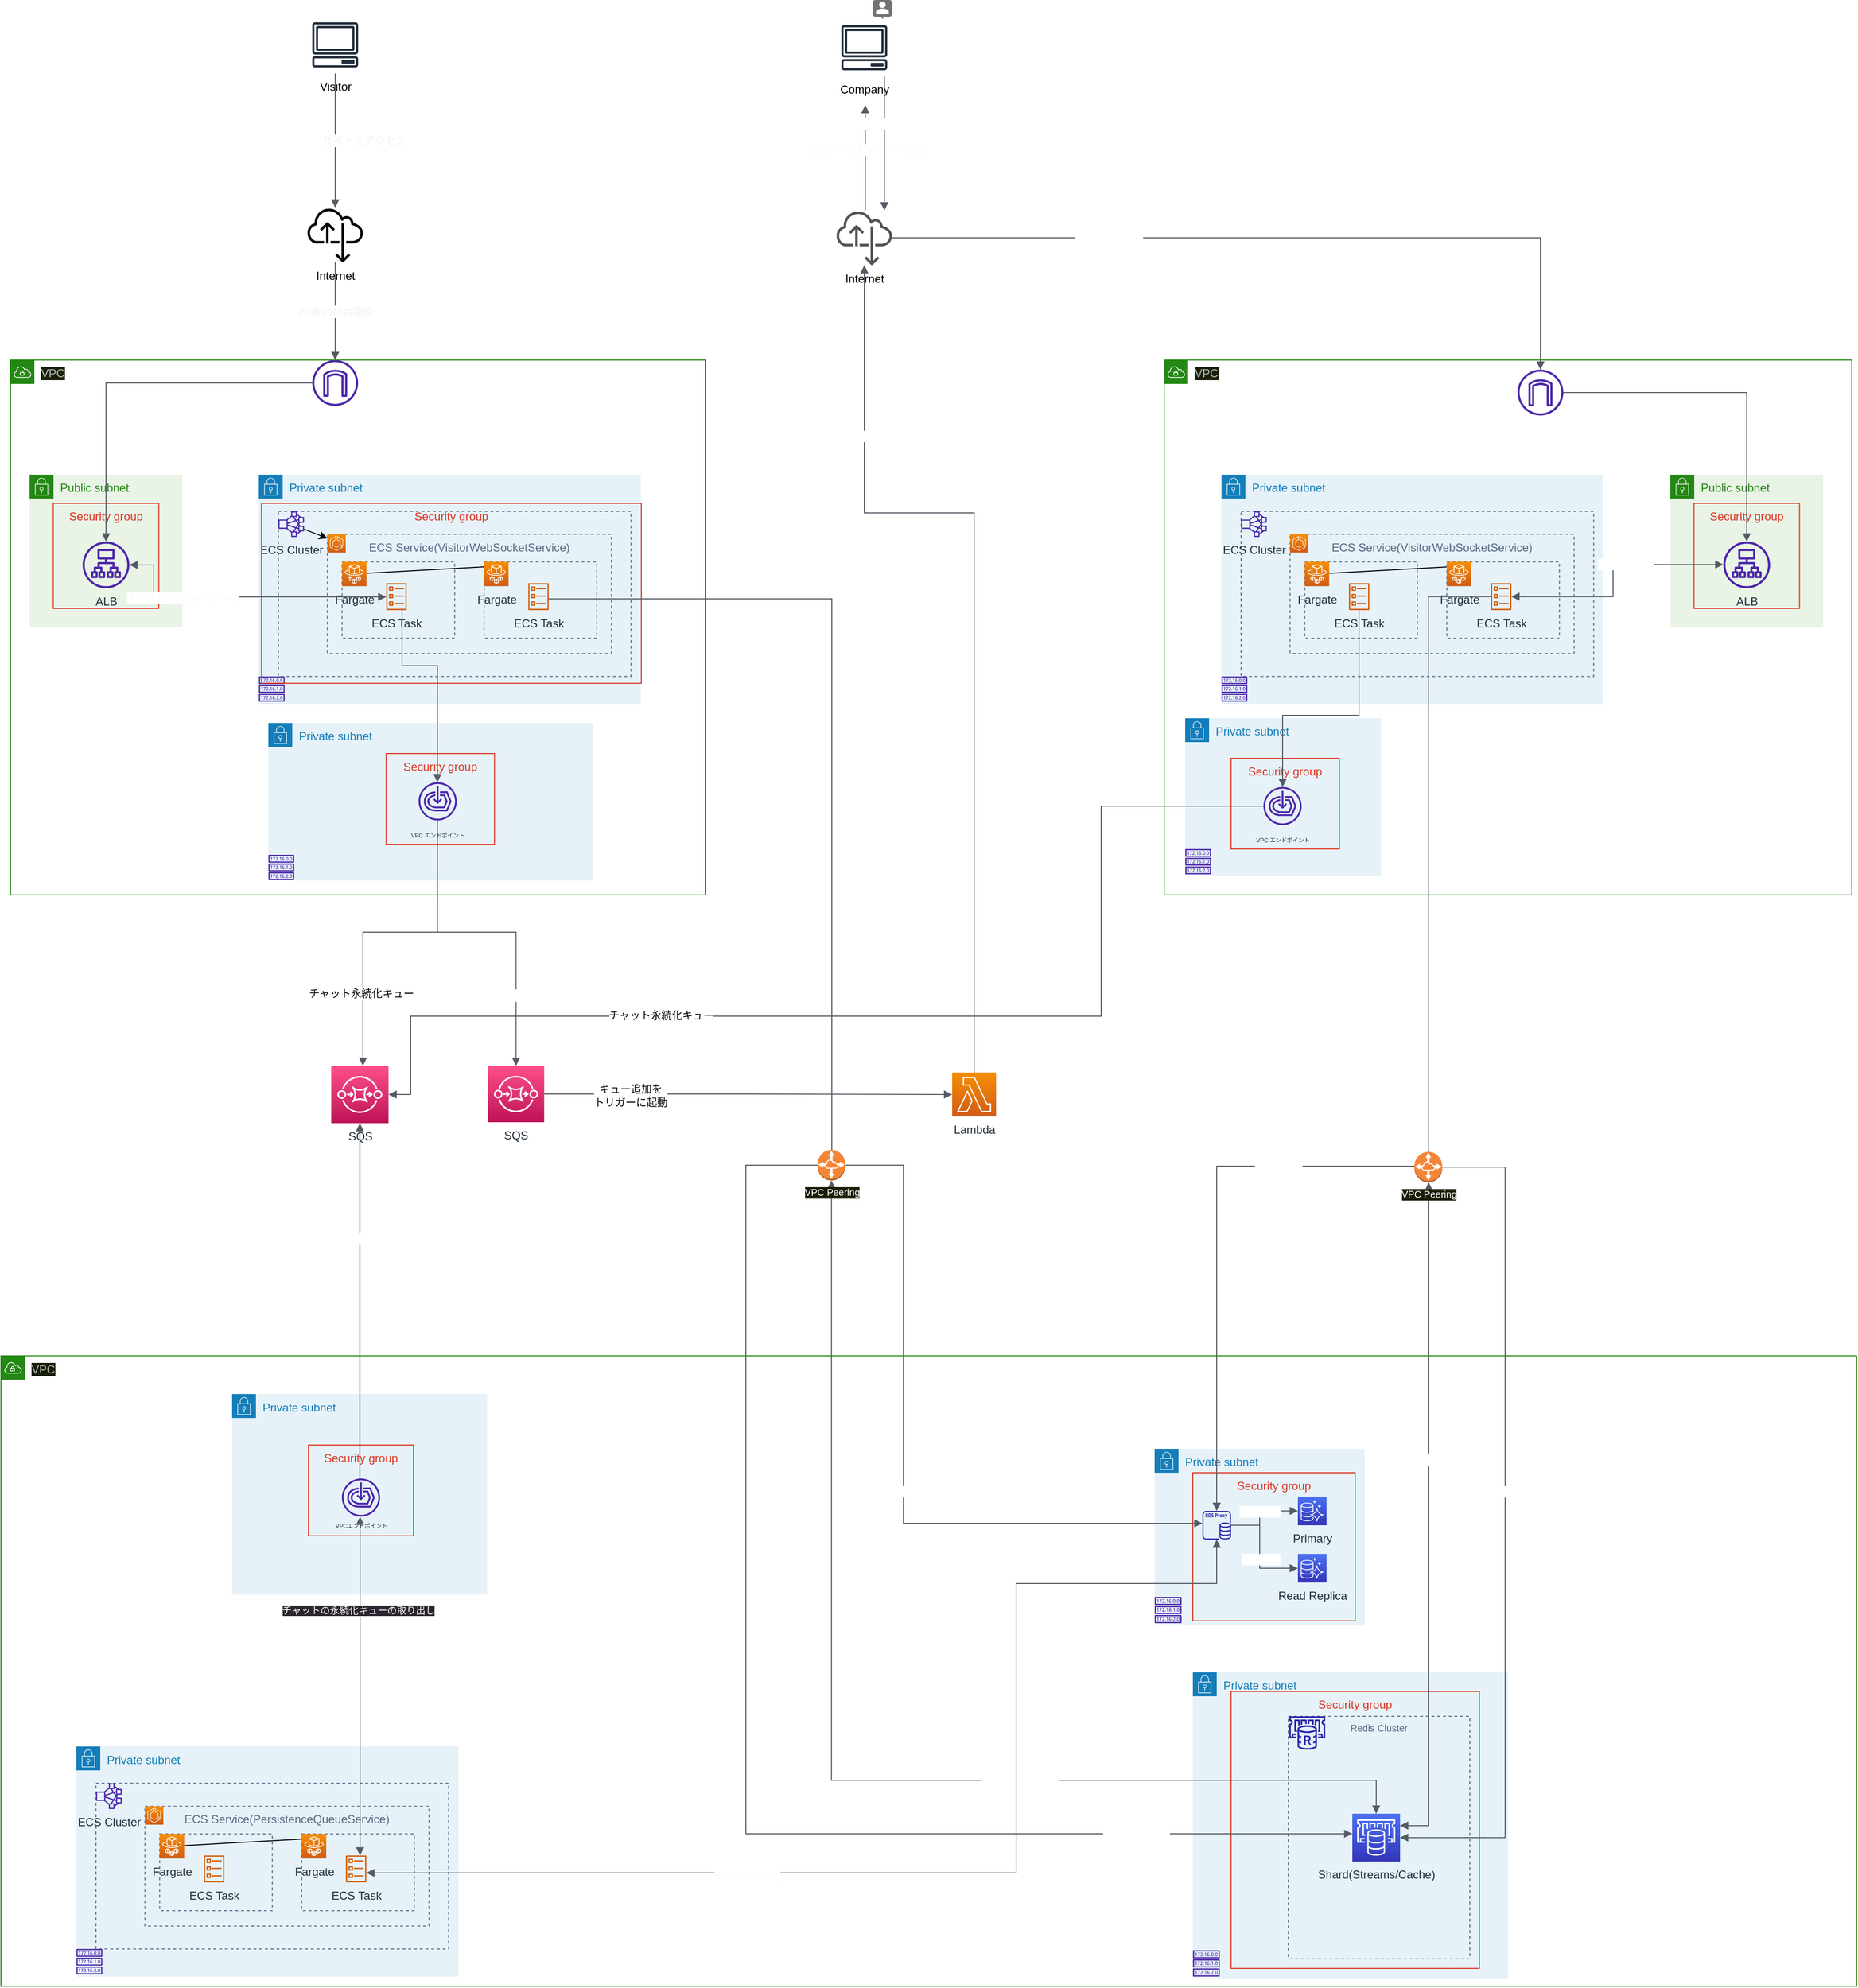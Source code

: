 <mxfile>
    <diagram id="N-6vM1TaZi9DFC5uVYc-" name="ページ1">
        <mxGraphModel dx="1086" dy="2513" grid="0" gridSize="10" guides="1" tooltips="1" connect="1" arrows="1" fold="1" page="1" pageScale="1" pageWidth="827" pageHeight="1169" background="#ffffff" math="0" shadow="0">
            <root>
                <mxCell id="0"/>
                <mxCell id="1" parent="0"/>
                <mxCell id="6" value="&lt;font color=&quot;#050505&quot;&gt;Visitor&lt;/font&gt;" style="sketch=0;outlineConnect=0;fontColor=#232F3E;gradientColor=none;strokeColor=#222d3a;fillColor=#ffffff;dashed=0;verticalLabelPosition=bottom;verticalAlign=top;align=center;html=1;fontSize=12;fontStyle=0;aspect=fixed;shape=mxgraph.aws4.resourceIcon;resIcon=mxgraph.aws4.client;" parent="1" vertex="1">
                    <mxGeometry x="330" y="-320" width="60" height="60" as="geometry"/>
                </mxCell>
                <mxCell id="10" value="Public subnet" style="points=[[0,0],[0.25,0],[0.5,0],[0.75,0],[1,0],[1,0.25],[1,0.5],[1,0.75],[1,1],[0.75,1],[0.5,1],[0.25,1],[0,1],[0,0.75],[0,0.5],[0,0.25]];outlineConnect=0;gradientColor=none;html=1;whiteSpace=wrap;fontSize=12;fontStyle=0;container=1;pointerEvents=0;collapsible=0;recursiveResize=0;shape=mxgraph.aws4.group;grIcon=mxgraph.aws4.group_security_group;grStroke=0;strokeColor=#248814;fillColor=#E9F3E6;verticalAlign=top;align=left;spacingLeft=30;fontColor=#248814;dashed=0;" parent="1" vertex="1">
                    <mxGeometry x="40" y="160" width="160" height="160" as="geometry"/>
                </mxCell>
                <mxCell id="19" value="Security group" style="fillColor=none;strokeColor=#DD3522;verticalAlign=top;fontStyle=0;fontColor=#DD3522;" parent="10" vertex="1">
                    <mxGeometry x="24.75" y="30" width="110.5" height="110" as="geometry"/>
                </mxCell>
                <mxCell id="18" value="ALB" style="sketch=0;outlineConnect=0;fontColor=#232F3E;gradientColor=none;fillColor=#4D27AA;strokeColor=none;dashed=0;verticalLabelPosition=bottom;verticalAlign=top;align=center;html=1;fontSize=12;fontStyle=0;aspect=fixed;pointerEvents=1;shape=mxgraph.aws4.application_load_balancer;" parent="10" vertex="1">
                    <mxGeometry x="55.5" y="70" width="49" height="49" as="geometry"/>
                </mxCell>
                <mxCell id="95" value="" style="group" parent="1" vertex="1" connectable="0">
                    <mxGeometry x="280" y="160" width="400.513" height="240" as="geometry"/>
                </mxCell>
                <mxCell id="11" value="Private subnet" style="points=[[0,0],[0.25,0],[0.5,0],[0.75,0],[1,0],[1,0.25],[1,0.5],[1,0.75],[1,1],[0.75,1],[0.5,1],[0.25,1],[0,1],[0,0.75],[0,0.5],[0,0.25]];outlineConnect=0;gradientColor=none;html=1;whiteSpace=wrap;fontSize=12;fontStyle=0;container=1;pointerEvents=0;collapsible=0;recursiveResize=0;shape=mxgraph.aws4.group;grIcon=mxgraph.aws4.group_security_group;grStroke=0;strokeColor=#147EBA;fillColor=#E6F2F8;verticalAlign=top;align=left;spacingLeft=30;fontColor=#147EBA;dashed=0;" parent="95" vertex="1">
                    <mxGeometry width="400.0" height="240" as="geometry"/>
                </mxCell>
                <mxCell id="42" value="" style="sketch=0;outlineConnect=0;fontColor=#232F3E;gradientColor=none;fillColor=#4D27AA;strokeColor=none;dashed=0;verticalLabelPosition=bottom;verticalAlign=top;align=center;html=1;fontSize=12;fontStyle=0;aspect=fixed;pointerEvents=1;shape=mxgraph.aws4.route_table;" parent="95" vertex="1">
                    <mxGeometry y="211.2" width="27.13" height="26.438" as="geometry"/>
                </mxCell>
                <mxCell id="25" value="" style="fillColor=none;strokeColor=#5A6C86;dashed=1;verticalAlign=top;fontStyle=0;fontColor=#5A6C86;" parent="95" vertex="1">
                    <mxGeometry x="20.513" y="38.4" width="369.231" height="172.8" as="geometry"/>
                </mxCell>
                <mxCell id="45" value="" style="edgeStyle=none;html=1;" parent="95" source="28" edge="1">
                    <mxGeometry relative="1" as="geometry">
                        <mxPoint x="246.154" y="95.987" as="targetPoint"/>
                    </mxGeometry>
                </mxCell>
                <mxCell id="125" value="" style="edgeStyle=none;html=1;fontColor=#f1f2f3;" parent="95" source="43" target="55" edge="1">
                    <mxGeometry relative="1" as="geometry"/>
                </mxCell>
                <mxCell id="43" value="ECS Cluster" style="sketch=0;outlineConnect=0;fontColor=#232F3E;gradientColor=none;fillColor=#4D27AA;strokeColor=none;dashed=0;verticalLabelPosition=bottom;verticalAlign=top;align=center;html=1;fontSize=12;fontStyle=0;aspect=fixed;pointerEvents=1;shape=mxgraph.aws4.cluster;" parent="95" vertex="1">
                    <mxGeometry x="20.513" y="38.4" width="26.88" height="26.88" as="geometry"/>
                </mxCell>
                <mxCell id="55" value="ECS Service(VisitorWebSocketService)" style="fillColor=none;strokeColor=#5A6C86;dashed=1;verticalAlign=top;fontStyle=0;fontColor=#5A6C86;" parent="95" vertex="1">
                    <mxGeometry x="71.795" y="62.397" width="297.436" height="124.8" as="geometry"/>
                </mxCell>
                <mxCell id="275" value="Security group" style="fillColor=none;strokeColor=#DD3522;verticalAlign=top;fontStyle=0;fontColor=#DD3522;" parent="95" vertex="1">
                    <mxGeometry x="2.783" y="30.0" width="397.73" height="188.4" as="geometry"/>
                </mxCell>
                <mxCell id="50" value="" style="group" parent="95" vertex="1" connectable="0">
                    <mxGeometry x="235.897" y="91.197" width="117.949" height="96.003" as="geometry"/>
                </mxCell>
                <mxCell id="46" value="" style="fillColor=none;strokeColor=#5A6C86;dashed=1;verticalAlign=top;fontStyle=0;fontColor=#5A6C86;" parent="50" vertex="1">
                    <mxGeometry y="0.003" width="117.949" height="79.997" as="geometry"/>
                </mxCell>
                <mxCell id="47" value="Fargate" style="sketch=0;points=[[0,0,0],[0.25,0,0],[0.5,0,0],[0.75,0,0],[1,0,0],[0,1,0],[0.25,1,0],[0.5,1,0],[0.75,1,0],[1,1,0],[0,0.25,0],[0,0.5,0],[0,0.75,0],[1,0.25,0],[1,0.5,0],[1,0.75,0]];outlineConnect=0;fontColor=#232F3E;gradientColor=#F78E04;gradientDirection=north;fillColor=#D05C17;strokeColor=#ffffff;dashed=0;verticalLabelPosition=bottom;verticalAlign=top;align=center;html=1;fontSize=12;fontStyle=0;aspect=fixed;shape=mxgraph.aws4.resourceIcon;resIcon=mxgraph.aws4.fargate;" parent="50" vertex="1">
                    <mxGeometry width="25.6" height="25.6" as="geometry"/>
                </mxCell>
                <mxCell id="48" value="ECS Task" style="sketch=0;outlineConnect=0;fontColor=#232F3E;gradientColor=none;fillColor=#D45B07;strokeColor=none;dashed=0;verticalLabelPosition=bottom;verticalAlign=top;align=center;html=1;fontSize=12;fontStyle=0;aspect=fixed;pointerEvents=1;shape=mxgraph.aws4.ecs_task;" parent="50" vertex="1">
                    <mxGeometry x="46.154" y="22.486" width="21.6" height="28.022" as="geometry"/>
                </mxCell>
                <mxCell id="58" value="" style="group" parent="95" vertex="1" connectable="0">
                    <mxGeometry x="71.795" y="62.397" width="297.436" height="124.803" as="geometry"/>
                </mxCell>
                <mxCell id="24" value="" style="sketch=0;points=[[0,0,0],[0.25,0,0],[0.5,0,0],[0.75,0,0],[1,0,0],[0,1,0],[0.25,1,0],[0.5,1,0],[0.75,1,0],[1,1,0],[0,0.25,0],[0,0.5,0],[0,0.75,0],[1,0.25,0],[1,0.5,0],[1,0.75,0]];outlineConnect=0;fontColor=#232F3E;gradientColor=#F78E04;gradientDirection=north;fillColor=#D05C17;strokeColor=#ffffff;dashed=0;verticalLabelPosition=bottom;verticalAlign=top;align=center;html=1;fontSize=12;fontStyle=0;aspect=fixed;shape=mxgraph.aws4.resourceIcon;resIcon=mxgraph.aws4.ecs;" parent="58" vertex="1">
                    <mxGeometry y="0.003" width="19.2" height="19.2" as="geometry"/>
                </mxCell>
                <mxCell id="32" value="" style="fillColor=none;strokeColor=#5A6C86;dashed=1;verticalAlign=top;fontStyle=0;fontColor=#5A6C86;" parent="95" vertex="1">
                    <mxGeometry x="87.179" y="91.2" width="117.949" height="79.997" as="geometry"/>
                </mxCell>
                <mxCell id="28" value="Fargate" style="sketch=0;points=[[0,0,0],[0.25,0,0],[0.5,0,0],[0.75,0,0],[1,0,0],[0,1,0],[0.25,1,0],[0.5,1,0],[0.75,1,0],[1,1,0],[0,0.25,0],[0,0.5,0],[0,0.75,0],[1,0.25,0],[1,0.5,0],[1,0.75,0]];outlineConnect=0;fontColor=#232F3E;gradientColor=#F78E04;gradientDirection=north;fillColor=#D05C17;strokeColor=#ffffff;dashed=0;verticalLabelPosition=bottom;verticalAlign=top;align=center;html=1;fontSize=12;fontStyle=0;aspect=fixed;shape=mxgraph.aws4.resourceIcon;resIcon=mxgraph.aws4.fargate;" parent="95" vertex="1">
                    <mxGeometry x="87.179" y="91.197" width="25.6" height="25.6" as="geometry"/>
                </mxCell>
                <mxCell id="30" value="ECS Task" style="sketch=0;outlineConnect=0;fontColor=#232F3E;gradientColor=none;fillColor=#D45B07;strokeColor=none;dashed=0;verticalLabelPosition=bottom;verticalAlign=top;align=center;html=1;fontSize=12;fontStyle=0;aspect=fixed;pointerEvents=1;shape=mxgraph.aws4.ecs_task;" parent="95" vertex="1">
                    <mxGeometry x="133.333" y="113.683" width="21.6" height="28.022" as="geometry"/>
                </mxCell>
                <mxCell id="36" value="Private subnet" style="points=[[0,0],[0.25,0],[0.5,0],[0.75,0],[1,0],[1,0.25],[1,0.5],[1,0.75],[1,1],[0.75,1],[0.5,1],[0.25,1],[0,1],[0,0.75],[0,0.5],[0,0.25]];outlineConnect=0;gradientColor=none;html=1;whiteSpace=wrap;fontSize=12;fontStyle=0;container=1;pointerEvents=0;collapsible=0;recursiveResize=0;shape=mxgraph.aws4.group;grIcon=mxgraph.aws4.group_security_group;grStroke=0;strokeColor=#147EBA;fillColor=#E6F2F8;verticalAlign=top;align=left;spacingLeft=30;fontColor=#147EBA;dashed=0;" parent="1" vertex="1">
                    <mxGeometry x="1258" y="1413.95" width="330" height="321" as="geometry"/>
                </mxCell>
                <mxCell id="38" value="Security group" style="fillColor=none;strokeColor=#DD3522;verticalAlign=top;fontStyle=0;fontColor=#DD3522;" parent="36" vertex="1">
                    <mxGeometry x="40" y="20" width="260" height="290" as="geometry"/>
                </mxCell>
                <mxCell id="60" value="" style="sketch=0;outlineConnect=0;fontColor=#232F3E;gradientColor=none;fillColor=#4D27AA;strokeColor=none;dashed=0;verticalLabelPosition=bottom;verticalAlign=top;align=center;html=1;fontSize=12;fontStyle=0;aspect=fixed;pointerEvents=1;shape=mxgraph.aws4.route_table;" parent="36" vertex="1">
                    <mxGeometry y="291" width="28.26" height="27.54" as="geometry"/>
                </mxCell>
                <mxCell id="262" value="" style="group" parent="36" vertex="1" connectable="0">
                    <mxGeometry x="100" y="46.05" width="190" height="253.95" as="geometry"/>
                </mxCell>
                <mxCell id="260" value="Redis Cluster" style="fillColor=none;strokeColor=#5A6C86;dashed=1;verticalAlign=top;fontStyle=0;fontColor=#5A6C86;labelBackgroundColor=none;fontSize=10;" parent="262" vertex="1">
                    <mxGeometry width="190" height="253.95" as="geometry"/>
                </mxCell>
                <mxCell id="259" value="" style="sketch=0;outlineConnect=0;fontColor=#232F3E;gradientColor=none;fillColor=#2E27AD;strokeColor=none;dashed=0;verticalLabelPosition=bottom;verticalAlign=top;align=center;html=1;fontSize=12;fontStyle=0;aspect=fixed;pointerEvents=1;shape=mxgraph.aws4.elasticache_for_redis;labelBackgroundColor=none;" parent="262" vertex="1">
                    <mxGeometry y="8.328e-14" width="39.564" height="35.004" as="geometry"/>
                </mxCell>
                <mxCell id="13" value="Shard(Streams/Cache)&lt;span style=&quot;color: rgb(5, 5, 5); font-size: 10px;&quot;&gt;&lt;br&gt;&lt;/span&gt;" style="sketch=0;points=[[0,0,0],[0.25,0,0],[0.5,0,0],[0.75,0,0],[1,0,0],[0,1,0],[0.25,1,0],[0.5,1,0],[0.75,1,0],[1,1,0],[0,0.25,0],[0,0.5,0],[0,0.75,0],[1,0.25,0],[1,0.5,0],[1,0.75,0]];outlineConnect=0;fontColor=#232F3E;gradientColor=#4D72F3;gradientDirection=north;fillColor=#3334B9;strokeColor=#ffffff;dashed=0;verticalLabelPosition=bottom;verticalAlign=top;align=center;html=1;fontSize=12;fontStyle=0;aspect=fixed;shape=mxgraph.aws4.resourceIcon;resIcon=mxgraph.aws4.elasticache;" parent="262" vertex="1">
                    <mxGeometry x="67" y="101.97" width="50" height="50" as="geometry"/>
                </mxCell>
                <mxCell id="34" value="Private subnet" style="points=[[0,0],[0.25,0],[0.5,0],[0.75,0],[1,0],[1,0.25],[1,0.5],[1,0.75],[1,1],[0.75,1],[0.5,1],[0.25,1],[0,1],[0,0.75],[0,0.5],[0,0.25]];outlineConnect=0;gradientColor=none;html=1;whiteSpace=wrap;fontSize=12;fontStyle=0;container=1;pointerEvents=0;collapsible=0;recursiveResize=0;shape=mxgraph.aws4.group;grIcon=mxgraph.aws4.group_security_group;grStroke=0;strokeColor=#147EBA;fillColor=#E6F2F8;verticalAlign=top;align=left;spacingLeft=30;fontColor=#147EBA;dashed=0;" parent="1" vertex="1">
                    <mxGeometry x="1218" y="1180.0" width="220" height="184.95" as="geometry"/>
                </mxCell>
                <mxCell id="35" value="Security group" style="fillColor=none;strokeColor=#DD3522;verticalAlign=top;fontStyle=0;fontColor=#DD3522;" parent="34" vertex="1">
                    <mxGeometry x="40" y="25" width="170" height="155" as="geometry"/>
                </mxCell>
                <mxCell id="237" value="" style="sketch=0;outlineConnect=0;fontColor=#232F3E;gradientColor=none;fillColor=#2E27AD;strokeColor=none;dashed=0;verticalLabelPosition=bottom;verticalAlign=top;align=center;html=1;fontSize=12;fontStyle=0;aspect=fixed;pointerEvents=1;shape=mxgraph.aws4.rds_proxy;labelBackgroundColor=none;" parent="34" vertex="1">
                    <mxGeometry x="50" y="65" width="30" height="30" as="geometry"/>
                </mxCell>
                <mxCell id="12" value="Primary" style="sketch=0;points=[[0,0,0],[0.25,0,0],[0.5,0,0],[0.75,0,0],[1,0,0],[0,1,0],[0.25,1,0],[0.5,1,0],[0.75,1,0],[1,1,0],[0,0.25,0],[0,0.5,0],[0,0.75,0],[1,0.25,0],[1,0.5,0],[1,0.75,0]];outlineConnect=0;fontColor=#232F3E;gradientColor=#4D72F3;gradientDirection=north;fillColor=#3334B9;strokeColor=#ffffff;dashed=0;verticalLabelPosition=bottom;verticalAlign=top;align=center;html=1;fontSize=12;fontStyle=0;aspect=fixed;shape=mxgraph.aws4.resourceIcon;resIcon=mxgraph.aws4.aurora;" parent="34" vertex="1">
                    <mxGeometry x="150" y="50" width="30" height="30" as="geometry"/>
                </mxCell>
                <mxCell id="240" value="" style="edgeStyle=orthogonalEdgeStyle;html=1;endArrow=block;elbow=vertical;startArrow=none;endFill=1;strokeColor=#545B64;rounded=0;fontSize=10;fontColor=#FFFFFF;" parent="34" source="237" target="12" edge="1">
                    <mxGeometry width="100" relative="1" as="geometry">
                        <mxPoint x="80" y="80" as="sourcePoint"/>
                        <mxPoint x="113" y="80" as="targetPoint"/>
                        <Array as="points">
                            <mxPoint x="110" y="80"/>
                            <mxPoint x="110" y="65"/>
                        </Array>
                    </mxGeometry>
                </mxCell>
                <mxCell id="268" value="write only" style="edgeLabel;html=1;align=center;verticalAlign=middle;resizable=0;points=[];fontSize=10;fontColor=#FFFFFF;" parent="240" vertex="1" connectable="0">
                    <mxGeometry x="0.305" relative="1" as="geometry">
                        <mxPoint x="-11" as="offset"/>
                    </mxGeometry>
                </mxCell>
                <mxCell id="267" value="Read Replica" style="sketch=0;points=[[0,0,0],[0.25,0,0],[0.5,0,0],[0.75,0,0],[1,0,0],[0,1,0],[0.25,1,0],[0.5,1,0],[0.75,1,0],[1,1,0],[0,0.25,0],[0,0.5,0],[0,0.75,0],[1,0.25,0],[1,0.5,0],[1,0.75,0]];outlineConnect=0;fontColor=#232F3E;gradientColor=#4D72F3;gradientDirection=north;fillColor=#3334B9;strokeColor=#ffffff;dashed=0;verticalLabelPosition=bottom;verticalAlign=top;align=center;html=1;fontSize=12;fontStyle=0;aspect=fixed;shape=mxgraph.aws4.resourceIcon;resIcon=mxgraph.aws4.aurora;" parent="34" vertex="1">
                    <mxGeometry x="150" y="110" width="30" height="30" as="geometry"/>
                </mxCell>
                <mxCell id="96" value="" style="group;labelBackgroundColor=#1A1E05;" parent="1" vertex="1" connectable="0">
                    <mxGeometry x="1288" y="160" width="400" height="240" as="geometry"/>
                </mxCell>
                <mxCell id="97" value="Private subnet" style="points=[[0,0],[0.25,0],[0.5,0],[0.75,0],[1,0],[1,0.25],[1,0.5],[1,0.75],[1,1],[0.75,1],[0.5,1],[0.25,1],[0,1],[0,0.75],[0,0.5],[0,0.25]];outlineConnect=0;gradientColor=none;html=1;whiteSpace=wrap;fontSize=12;fontStyle=0;container=1;pointerEvents=0;collapsible=0;recursiveResize=0;shape=mxgraph.aws4.group;grIcon=mxgraph.aws4.group_security_group;grStroke=0;strokeColor=#147EBA;fillColor=#E6F2F8;verticalAlign=top;align=left;spacingLeft=30;fontColor=#147EBA;dashed=0;" parent="96" vertex="1">
                    <mxGeometry width="400.0" height="240" as="geometry"/>
                </mxCell>
                <mxCell id="98" value="" style="group" parent="96" vertex="1" connectable="0">
                    <mxGeometry x="20.513" y="38.4" width="369.231" height="172.8" as="geometry"/>
                </mxCell>
                <mxCell id="99" value="" style="fillColor=none;strokeColor=#5A6C86;dashed=1;verticalAlign=top;fontStyle=0;fontColor=#5A6C86;" parent="98" vertex="1">
                    <mxGeometry width="369.231" height="172.8" as="geometry"/>
                </mxCell>
                <mxCell id="100" value="" style="edgeStyle=none;html=1;" parent="98" source="109" edge="1">
                    <mxGeometry relative="1" as="geometry">
                        <mxPoint x="225.641" y="57.587" as="targetPoint"/>
                    </mxGeometry>
                </mxCell>
                <mxCell id="101" value="ECS Cluster" style="sketch=0;outlineConnect=0;fontColor=#232F3E;gradientColor=none;fillColor=#4D27AA;strokeColor=none;dashed=0;verticalLabelPosition=bottom;verticalAlign=top;align=center;html=1;fontSize=12;fontStyle=0;aspect=fixed;pointerEvents=1;shape=mxgraph.aws4.cluster;" parent="98" vertex="1">
                    <mxGeometry width="26.88" height="26.88" as="geometry"/>
                </mxCell>
                <mxCell id="111" value="ECS Service(VisitorWebSocketService)" style="fillColor=none;strokeColor=#5A6C86;dashed=1;verticalAlign=top;fontStyle=0;fontColor=#5A6C86;" parent="98" vertex="1">
                    <mxGeometry x="51.282" y="23.997" width="297.436" height="124.8" as="geometry"/>
                </mxCell>
                <mxCell id="102" value="" style="group" parent="98" vertex="1" connectable="0">
                    <mxGeometry x="215.385" y="52.797" width="117.949" height="96.003" as="geometry"/>
                </mxCell>
                <mxCell id="103" value="" style="fillColor=none;strokeColor=#5A6C86;dashed=1;verticalAlign=top;fontStyle=0;fontColor=#5A6C86;" parent="102" vertex="1">
                    <mxGeometry y="0.003" width="117.949" height="79.997" as="geometry"/>
                </mxCell>
                <mxCell id="104" value="Fargate" style="sketch=0;points=[[0,0,0],[0.25,0,0],[0.5,0,0],[0.75,0,0],[1,0,0],[0,1,0],[0.25,1,0],[0.5,1,0],[0.75,1,0],[1,1,0],[0,0.25,0],[0,0.5,0],[0,0.75,0],[1,0.25,0],[1,0.5,0],[1,0.75,0]];outlineConnect=0;fontColor=#232F3E;gradientColor=#F78E04;gradientDirection=north;fillColor=#D05C17;strokeColor=#ffffff;dashed=0;verticalLabelPosition=bottom;verticalAlign=top;align=center;html=1;fontSize=12;fontStyle=0;aspect=fixed;shape=mxgraph.aws4.resourceIcon;resIcon=mxgraph.aws4.fargate;" parent="102" vertex="1">
                    <mxGeometry width="25.6" height="25.6" as="geometry"/>
                </mxCell>
                <mxCell id="105" value="ECS Task" style="sketch=0;outlineConnect=0;fontColor=#232F3E;gradientColor=none;fillColor=#D45B07;strokeColor=none;dashed=0;verticalLabelPosition=bottom;verticalAlign=top;align=center;html=1;fontSize=12;fontStyle=0;aspect=fixed;pointerEvents=1;shape=mxgraph.aws4.ecs_task;" parent="102" vertex="1">
                    <mxGeometry x="46.154" y="22.486" width="21.6" height="28.022" as="geometry"/>
                </mxCell>
                <mxCell id="106" value="" style="group" parent="98" vertex="1" connectable="0">
                    <mxGeometry x="51.282" y="23.997" width="297.436" height="124.803" as="geometry"/>
                </mxCell>
                <mxCell id="107" value="" style="sketch=0;points=[[0,0,0],[0.25,0,0],[0.5,0,0],[0.75,0,0],[1,0,0],[0,1,0],[0.25,1,0],[0.5,1,0],[0.75,1,0],[1,1,0],[0,0.25,0],[0,0.5,0],[0,0.75,0],[1,0.25,0],[1,0.5,0],[1,0.75,0]];outlineConnect=0;fontColor=#232F3E;gradientColor=#F78E04;gradientDirection=north;fillColor=#D05C17;strokeColor=#ffffff;dashed=0;verticalLabelPosition=bottom;verticalAlign=top;align=center;html=1;fontSize=12;fontStyle=0;aspect=fixed;shape=mxgraph.aws4.resourceIcon;resIcon=mxgraph.aws4.ecs;" parent="106" vertex="1">
                    <mxGeometry y="0.003" width="19.2" height="19.2" as="geometry"/>
                </mxCell>
                <mxCell id="108" value="" style="fillColor=none;strokeColor=#5A6C86;dashed=1;verticalAlign=top;fontStyle=0;fontColor=#5A6C86;" parent="98" vertex="1">
                    <mxGeometry x="66.667" y="52.8" width="117.949" height="79.997" as="geometry"/>
                </mxCell>
                <mxCell id="109" value="Fargate" style="sketch=0;points=[[0,0,0],[0.25,0,0],[0.5,0,0],[0.75,0,0],[1,0,0],[0,1,0],[0.25,1,0],[0.5,1,0],[0.75,1,0],[1,1,0],[0,0.25,0],[0,0.5,0],[0,0.75,0],[1,0.25,0],[1,0.5,0],[1,0.75,0]];outlineConnect=0;fontColor=#232F3E;gradientColor=#F78E04;gradientDirection=north;fillColor=#D05C17;strokeColor=#ffffff;dashed=0;verticalLabelPosition=bottom;verticalAlign=top;align=center;html=1;fontSize=12;fontStyle=0;aspect=fixed;shape=mxgraph.aws4.resourceIcon;resIcon=mxgraph.aws4.fargate;" parent="98" vertex="1">
                    <mxGeometry x="66.667" y="52.797" width="25.6" height="25.6" as="geometry"/>
                </mxCell>
                <mxCell id="110" value="ECS Task" style="sketch=0;outlineConnect=0;fontColor=#232F3E;gradientColor=none;fillColor=#D45B07;strokeColor=none;dashed=0;verticalLabelPosition=bottom;verticalAlign=top;align=center;html=1;fontSize=12;fontStyle=0;aspect=fixed;pointerEvents=1;shape=mxgraph.aws4.ecs_task;" parent="98" vertex="1">
                    <mxGeometry x="112.821" y="75.283" width="21.6" height="28.022" as="geometry"/>
                </mxCell>
                <mxCell id="112" value="" style="sketch=0;outlineConnect=0;fontColor=#232F3E;gradientColor=none;fillColor=#4D27AA;strokeColor=none;dashed=0;verticalLabelPosition=bottom;verticalAlign=top;align=center;html=1;fontSize=12;fontStyle=0;aspect=fixed;pointerEvents=1;shape=mxgraph.aws4.route_table;" parent="96" vertex="1">
                    <mxGeometry y="211.2" width="27.13" height="26.438" as="geometry"/>
                </mxCell>
                <mxCell id="113" value="&lt;font color=&quot;#050505&quot;&gt;Internet&lt;/font&gt;" style="sketch=0;outlineConnect=0;fillColor=#050505;strokeColor=#56517e;dashed=0;verticalLabelPosition=bottom;verticalAlign=top;align=center;html=1;fontSize=12;fontStyle=0;aspect=fixed;pointerEvents=1;shape=mxgraph.aws4.internet_alt22;" parent="1" vertex="1">
                    <mxGeometry x="331" y="-120" width="58" height="58" as="geometry"/>
                </mxCell>
                <mxCell id="114" value="&lt;font color=&quot;#ffffff&quot;&gt;Internet Gateway&lt;/font&gt;" style="sketch=0;outlineConnect=0;fontColor=#232F3E;gradientColor=none;fillColor=#4D27AA;strokeColor=none;dashed=0;verticalLabelPosition=bottom;verticalAlign=top;align=center;html=1;fontSize=12;fontStyle=0;aspect=fixed;pointerEvents=1;shape=mxgraph.aws4.internet_gateway;" parent="1" vertex="1">
                    <mxGeometry x="336" y="40" width="48" height="48" as="geometry"/>
                </mxCell>
                <mxCell id="116" value="" style="edgeStyle=orthogonalEdgeStyle;html=1;endArrow=block;elbow=vertical;startArrow=block;startFill=1;endFill=1;strokeColor=#545B64;rounded=0;fontColor=#f1f2f3;" parent="1" source="18" target="30" edge="1">
                    <mxGeometry width="100" relative="1" as="geometry">
                        <mxPoint x="340" y="680" as="sourcePoint"/>
                        <mxPoint x="360" y="461" as="targetPoint"/>
                        <Array as="points">
                            <mxPoint x="170" y="255"/>
                            <mxPoint x="170" y="288"/>
                        </Array>
                    </mxGeometry>
                </mxCell>
                <mxCell id="162" value="チャット処理(WebSocket)" style="edgeLabel;html=1;align=center;verticalAlign=middle;resizable=0;points=[];fontSize=10;fontColor=#fafafa;" parent="116" vertex="1" connectable="0">
                    <mxGeometry x="-0.414" relative="1" as="geometry">
                        <mxPoint as="offset"/>
                    </mxGeometry>
                </mxCell>
                <mxCell id="120" value="&lt;font color=&quot;#0a0000&quot;&gt;Internet&lt;/font&gt;" style="sketch=0;outlineConnect=0;fillColor=#535256;strokeColor=#050505;dashed=0;verticalLabelPosition=bottom;verticalAlign=top;align=center;html=1;fontSize=12;fontStyle=0;aspect=fixed;pointerEvents=1;shape=mxgraph.aws4.internet_alt22;" parent="1" vertex="1">
                    <mxGeometry x="885" y="-117" width="58" height="58" as="geometry"/>
                </mxCell>
                <mxCell id="121" value="&lt;font color=&quot;#000000&quot;&gt;Company&lt;/font&gt;" style="sketch=0;outlineConnect=0;fontColor=#232F3E;gradientColor=none;strokeColor=#222d3a;fillColor=#ffffff;dashed=0;verticalLabelPosition=bottom;verticalAlign=top;align=center;html=1;fontSize=12;fontStyle=0;aspect=fixed;shape=mxgraph.aws4.resourceIcon;resIcon=mxgraph.aws4.client;" parent="1" vertex="1">
                    <mxGeometry x="884" y="-317" width="60" height="60" as="geometry"/>
                </mxCell>
                <mxCell id="130" value="" style="edgeStyle=orthogonalEdgeStyle;html=1;endArrow=block;elbow=vertical;startArrow=none;endFill=1;strokeColor=#545B64;rounded=0;fontColor=#f1f2f3;" parent="1" source="120" edge="1">
                    <mxGeometry width="100" relative="1" as="geometry">
                        <mxPoint x="855" y="-87" as="sourcePoint"/>
                        <mxPoint x="915" y="-227" as="targetPoint"/>
                        <Array as="points">
                            <mxPoint x="915" y="-147"/>
                            <mxPoint x="915" y="-147"/>
                        </Array>
                    </mxGeometry>
                </mxCell>
                <mxCell id="165" value="外部チャットツールへ通知" style="edgeLabel;html=1;align=center;verticalAlign=middle;resizable=0;points=[];fontSize=10;fontColor=#fafafa;" parent="130" vertex="1" connectable="0">
                    <mxGeometry x="0.172" relative="1" as="geometry">
                        <mxPoint as="offset"/>
                    </mxGeometry>
                </mxCell>
                <mxCell id="131" value="サイトにアクセス" style="edgeStyle=orthogonalEdgeStyle;html=1;endArrow=block;elbow=vertical;startArrow=none;endFill=1;strokeColor=#545B64;rounded=0;fontColor=#f1f2f3;" parent="1" source="6" target="113" edge="1">
                    <mxGeometry x="-0.002" y="30" width="100" relative="1" as="geometry">
                        <mxPoint x="570" y="420" as="sourcePoint"/>
                        <mxPoint x="670" y="420" as="targetPoint"/>
                        <mxPoint as="offset"/>
                    </mxGeometry>
                </mxCell>
                <mxCell id="132" value="WebSocket接続" style="edgeStyle=orthogonalEdgeStyle;html=1;endArrow=block;elbow=vertical;startArrow=none;endFill=1;strokeColor=#545B64;rounded=0;fontColor=#f1f2f3;" parent="1" source="113" target="114" edge="1">
                    <mxGeometry width="100" relative="1" as="geometry">
                        <mxPoint x="371" y="-250" as="sourcePoint"/>
                        <mxPoint x="370" y="-109.661" as="targetPoint"/>
                    </mxGeometry>
                </mxCell>
                <mxCell id="133" value="" style="edgeStyle=orthogonalEdgeStyle;html=1;endArrow=block;elbow=vertical;startArrow=none;endFill=1;strokeColor=#545B64;rounded=0;fontColor=#f1f2f3;" parent="1" source="114" target="18" edge="1">
                    <mxGeometry width="100" relative="1" as="geometry">
                        <mxPoint x="360.76" y="88.001" as="sourcePoint"/>
                        <mxPoint x="360.76" y="190.341" as="targetPoint"/>
                    </mxGeometry>
                </mxCell>
                <mxCell id="135" value="" style="edgeStyle=orthogonalEdgeStyle;html=1;endArrow=block;elbow=vertical;startArrow=block;startFill=1;endFill=1;strokeColor=#545B64;rounded=0;fontColor=#f1f2f3;" parent="1" source="309" target="13" edge="1">
                    <mxGeometry width="100" relative="1" as="geometry">
                        <mxPoint x="717" y="863" as="sourcePoint"/>
                        <mxPoint x="1328.043" y="1524.95" as="targetPoint"/>
                        <Array as="points">
                            <mxPoint x="880" y="1527"/>
                            <mxPoint x="1450" y="1527"/>
                        </Array>
                    </mxGeometry>
                </mxCell>
                <mxCell id="190" value="&lt;span style=&quot;color: rgba(0, 0, 0, 0); font-family: monospace; font-size: 0px; text-align: start; background-color: rgb(42, 37, 47);&quot;&gt;%3CmxGraphModel%3E%3Croot%3E%3CmxCell%20id%3D%220%22%2F%3E%3CmxCell%20id%3D%221%22%20parent%3D%220%22%2F%3E%3CmxCell%20id%3D%222%22%20value%3D%22Publish%2FSubscrie%22%20style%3D%22edgeLabel%3Bhtml%3D1%3Balign%3Dcenter%3BverticalAlign%3Dmiddle%3Bresizable%3D0%3Bpoints%3D%5B%5D%3BfontSize%3D10%3BfontColor%3D%23FFFFFF%3B%22%20vertex%3D%221%22%20connectable%3D%220%22%20parent%3D%221%22%3E%3CmxGeometry%20x%3D%22849.03%22%20y%3D%22516.578%22%20as%3D%22geometry%22%2F%3E%3C%2FmxCell%3E%3C%2Froot%3E%3C%2FmxGraphModel%3&lt;/span&gt;" style="edgeLabel;html=1;align=center;verticalAlign=middle;resizable=0;points=[];fontSize=10;fontColor=#FFFFFF;" parent="135" vertex="1" connectable="0">
                    <mxGeometry x="0.824" y="-1" relative="1" as="geometry">
                        <mxPoint as="offset"/>
                    </mxGeometry>
                </mxCell>
                <mxCell id="191" value="Publish/Subscribe" style="edgeLabel;html=1;align=center;verticalAlign=middle;resizable=0;points=[];fontSize=10;fontColor=#FFFFFF;" parent="135" vertex="1" connectable="0">
                    <mxGeometry x="0.833" y="-1" relative="1" as="geometry">
                        <mxPoint x="-305" y="-3" as="offset"/>
                    </mxGeometry>
                </mxCell>
                <mxCell id="136" value="" style="edgeStyle=orthogonalEdgeStyle;html=1;endArrow=block;elbow=vertical;startArrow=block;startFill=1;endFill=1;strokeColor=#545B64;rounded=0;fontColor=#f1f2f3;exitX=1;exitY=0.25;exitDx=0;exitDy=0;exitPerimeter=0;" parent="1" source="13" target="323" edge="1">
                    <mxGeometry width="100" relative="1" as="geometry">
                        <mxPoint x="1308" y="1545.0" as="sourcePoint"/>
                        <mxPoint x="1370" y="520" as="targetPoint"/>
                        <Array as="points">
                            <mxPoint x="1505" y="1574"/>
                        </Array>
                    </mxGeometry>
                </mxCell>
                <mxCell id="256" value="Publish/Subscribe" style="edgeLabel;html=1;align=center;verticalAlign=middle;resizable=0;points=[];fontSize=10;fontColor=#FFFFFF;" parent="136" vertex="1" connectable="0">
                    <mxGeometry x="0.176" relative="1" as="geometry">
                        <mxPoint as="offset"/>
                    </mxGeometry>
                </mxCell>
                <mxCell id="144" value="" style="edgeStyle=orthogonalEdgeStyle;html=1;endArrow=block;elbow=vertical;startArrow=none;endFill=1;strokeColor=#545B64;rounded=0;fontSize=10;fontColor=#050505;" parent="1" source="309" target="13" edge="1">
                    <mxGeometry width="100" relative="1" as="geometry">
                        <mxPoint x="540" y="570" as="sourcePoint"/>
                        <mxPoint x="1358" y="1543" as="targetPoint"/>
                        <Array as="points">
                            <mxPoint x="790" y="883"/>
                            <mxPoint x="790" y="1583"/>
                        </Array>
                    </mxGeometry>
                </mxCell>
                <mxCell id="154" value="キャッシュ取得" style="edgeLabel;html=1;align=center;verticalAlign=middle;resizable=0;points=[];fontSize=10;fontColor=#FFFFFF;" parent="144" vertex="1" connectable="0">
                    <mxGeometry x="0.785" y="-2" relative="1" as="geometry">
                        <mxPoint x="-76" y="-2" as="offset"/>
                    </mxGeometry>
                </mxCell>
                <mxCell id="151" value="" style="edgeStyle=orthogonalEdgeStyle;html=1;endArrow=block;elbow=vertical;startArrow=none;endFill=1;strokeColor=#545B64;rounded=0;fontSize=10;fontColor=#050505;" parent="1" source="323" target="237" edge="1">
                    <mxGeometry width="100" relative="1" as="geometry">
                        <mxPoint x="1060" y="650" as="sourcePoint"/>
                        <mxPoint x="1030" y="970" as="targetPoint"/>
                        <Array as="points">
                            <mxPoint x="1504" y="884"/>
                            <mxPoint x="1283" y="884"/>
                        </Array>
                    </mxGeometry>
                </mxCell>
                <mxCell id="166" value="" style="dashed=0;aspect=fixed;verticalLabelPosition=bottom;verticalAlign=top;align=center;shape=mxgraph.gmdl.chat;strokeColor=none;fillColor=#737373;shadow=0;sketch=0;labelBackgroundColor=#1A1E05;fontSize=10;fontColor=#fafafa;" parent="1" vertex="1">
                    <mxGeometry x="923" y="-337" width="20" height="20" as="geometry"/>
                </mxCell>
                <mxCell id="167" value="VPC" style="points=[[0,0],[0.25,0],[0.5,0],[0.75,0],[1,0],[1,0.25],[1,0.5],[1,0.75],[1,1],[0.75,1],[0.5,1],[0.25,1],[0,1],[0,0.75],[0,0.5],[0,0.25]];outlineConnect=0;gradientColor=none;html=1;whiteSpace=wrap;fontSize=12;fontStyle=0;container=1;pointerEvents=0;collapsible=0;recursiveResize=0;shape=mxgraph.aws4.group;grIcon=mxgraph.aws4.group_vpc;strokeColor=#248814;fillColor=none;verticalAlign=top;align=left;spacingLeft=30;fontColor=#AAB7B8;dashed=0;labelBackgroundColor=#1A1E05;" parent="1" vertex="1">
                    <mxGeometry x="10" y="1082.59" width="1943" height="660" as="geometry"/>
                </mxCell>
                <mxCell id="216" value="&lt;span style=&quot;&quot;&gt;Private subnet&lt;/span&gt;" style="points=[[0,0],[0.25,0],[0.5,0],[0.75,0],[1,0],[1,0.25],[1,0.5],[1,0.75],[1,1],[0.75,1],[0.5,1],[0.25,1],[0,1],[0,0.75],[0,0.5],[0,0.25]];outlineConnect=0;gradientColor=none;html=1;whiteSpace=wrap;fontSize=12;fontStyle=0;container=1;pointerEvents=0;collapsible=0;recursiveResize=0;shape=mxgraph.aws4.group;grIcon=mxgraph.aws4.group_security_group;grStroke=0;strokeColor=#147EBA;fillColor=#E6F2F8;verticalAlign=top;align=left;spacingLeft=30;fontColor=#147EBA;dashed=0;labelBackgroundColor=none;" parent="167" vertex="1">
                    <mxGeometry x="242" y="40" width="267" height="210" as="geometry"/>
                </mxCell>
                <mxCell id="322" value="" style="group" vertex="1" connectable="0" parent="216">
                    <mxGeometry x="80.0" y="53.41" width="110" height="95" as="geometry"/>
                </mxCell>
                <mxCell id="202" value="Security group" style="fillColor=none;strokeColor=#DD3522;verticalAlign=top;fontStyle=0;fontColor=#DD3522;" parent="322" vertex="1">
                    <mxGeometry width="110" height="95" as="geometry"/>
                </mxCell>
                <mxCell id="197" value="VPCエンドポイント" style="sketch=0;outlineConnect=0;fontColor=#232F3E;gradientColor=none;fillColor=#4D27AA;strokeColor=none;dashed=0;verticalLabelPosition=bottom;verticalAlign=top;align=center;html=1;fontSize=6;fontStyle=0;aspect=fixed;pointerEvents=1;shape=mxgraph.aws4.endpoints;labelBackgroundColor=none;direction=south;" parent="322" vertex="1">
                    <mxGeometry x="35" y="35" width="40" height="40" as="geometry"/>
                </mxCell>
                <mxCell id="59" value="" style="sketch=0;outlineConnect=0;fontColor=#232F3E;gradientColor=none;fillColor=#4D27AA;strokeColor=none;dashed=0;verticalLabelPosition=bottom;verticalAlign=top;align=center;html=1;fontSize=12;fontStyle=0;aspect=fixed;pointerEvents=1;shape=mxgraph.aws4.route_table;" parent="167" vertex="1">
                    <mxGeometry x="1208" y="252.36" width="28.26" height="27.54" as="geometry"/>
                </mxCell>
                <mxCell id="89" value="" style="group" parent="167" vertex="1" connectable="0">
                    <mxGeometry x="79" y="409.0" width="400" height="241" as="geometry"/>
                </mxCell>
                <mxCell id="72" value="Private subnet" style="points=[[0,0],[0.25,0],[0.5,0],[0.75,0],[1,0],[1,0.25],[1,0.5],[1,0.75],[1,1],[0.75,1],[0.5,1],[0.25,1],[0,1],[0,0.75],[0,0.5],[0,0.25]];outlineConnect=0;gradientColor=none;html=1;whiteSpace=wrap;fontSize=12;fontStyle=0;container=1;pointerEvents=0;collapsible=0;recursiveResize=0;shape=mxgraph.aws4.group;grIcon=mxgraph.aws4.group_security_group;grStroke=0;strokeColor=#147EBA;fillColor=#E6F2F8;verticalAlign=top;align=left;spacingLeft=30;fontColor=#147EBA;dashed=0;" parent="89" vertex="1">
                    <mxGeometry width="400.0" height="241" as="geometry"/>
                </mxCell>
                <mxCell id="73" value="" style="group" parent="89" vertex="1" connectable="0">
                    <mxGeometry x="20.513" y="38.56" width="369.231" height="173.52" as="geometry"/>
                </mxCell>
                <mxCell id="74" value="" style="fillColor=none;strokeColor=#5A6C86;dashed=1;verticalAlign=top;fontStyle=0;fontColor=#5A6C86;" parent="73" vertex="1">
                    <mxGeometry width="369.231" height="173.52" as="geometry"/>
                </mxCell>
                <mxCell id="75" value="" style="edgeStyle=none;html=1;" parent="73" source="84" edge="1">
                    <mxGeometry relative="1" as="geometry">
                        <mxPoint x="225.641" y="57.827" as="targetPoint"/>
                    </mxGeometry>
                </mxCell>
                <mxCell id="76" value="ECS Cluster" style="sketch=0;outlineConnect=0;fontColor=#232F3E;gradientColor=none;fillColor=#4D27AA;strokeColor=none;dashed=0;verticalLabelPosition=bottom;verticalAlign=top;align=center;html=1;fontSize=12;fontStyle=0;aspect=fixed;pointerEvents=1;shape=mxgraph.aws4.cluster;" parent="73" vertex="1">
                    <mxGeometry width="26.992" height="26.992" as="geometry"/>
                </mxCell>
                <mxCell id="86" value="ECS Service(PersistenceQueueService)" style="fillColor=none;strokeColor=#5A6C86;dashed=1;verticalAlign=top;fontStyle=0;fontColor=#5A6C86;" parent="73" vertex="1">
                    <mxGeometry x="51.282" y="24.097" width="297.436" height="125.32" as="geometry"/>
                </mxCell>
                <mxCell id="77" value="" style="group" parent="73" vertex="1" connectable="0">
                    <mxGeometry x="215.385" y="53.017" width="117.949" height="96.403" as="geometry"/>
                </mxCell>
                <mxCell id="78" value="" style="fillColor=none;strokeColor=#5A6C86;dashed=1;verticalAlign=top;fontStyle=0;fontColor=#5A6C86;" parent="77" vertex="1">
                    <mxGeometry y="0.003" width="117.949" height="80.33" as="geometry"/>
                </mxCell>
                <mxCell id="79" value="Fargate" style="sketch=0;points=[[0,0,0],[0.25,0,0],[0.5,0,0],[0.75,0,0],[1,0,0],[0,1,0],[0.25,1,0],[0.5,1,0],[0.75,1,0],[1,1,0],[0,0.25,0],[0,0.5,0],[0,0.75,0],[1,0.25,0],[1,0.5,0],[1,0.75,0]];outlineConnect=0;fontColor=#232F3E;gradientColor=#F78E04;gradientDirection=north;fillColor=#D05C17;strokeColor=#ffffff;dashed=0;verticalLabelPosition=bottom;verticalAlign=top;align=center;html=1;fontSize=12;fontStyle=0;aspect=fixed;shape=mxgraph.aws4.resourceIcon;resIcon=mxgraph.aws4.fargate;" parent="77" vertex="1">
                    <mxGeometry width="25.707" height="25.707" as="geometry"/>
                </mxCell>
                <mxCell id="80" value="ECS Task" style="sketch=0;outlineConnect=0;fontColor=#232F3E;gradientColor=none;fillColor=#D45B07;strokeColor=none;dashed=0;verticalLabelPosition=bottom;verticalAlign=top;align=center;html=1;fontSize=12;fontStyle=0;aspect=fixed;pointerEvents=1;shape=mxgraph.aws4.ecs_task;" parent="77" vertex="1">
                    <mxGeometry x="46.154" y="22.58" width="21.69" height="28.139" as="geometry"/>
                </mxCell>
                <mxCell id="81" value="" style="group" parent="73" vertex="1" connectable="0">
                    <mxGeometry x="51.282" y="24.097" width="297.436" height="125.323" as="geometry"/>
                </mxCell>
                <mxCell id="82" value="" style="sketch=0;points=[[0,0,0],[0.25,0,0],[0.5,0,0],[0.75,0,0],[1,0,0],[0,1,0],[0.25,1,0],[0.5,1,0],[0.75,1,0],[1,1,0],[0,0.25,0],[0,0.5,0],[0,0.75,0],[1,0.25,0],[1,0.5,0],[1,0.75,0]];outlineConnect=0;fontColor=#232F3E;gradientColor=#F78E04;gradientDirection=north;fillColor=#D05C17;strokeColor=#ffffff;dashed=0;verticalLabelPosition=bottom;verticalAlign=top;align=center;html=1;fontSize=12;fontStyle=0;aspect=fixed;shape=mxgraph.aws4.resourceIcon;resIcon=mxgraph.aws4.ecs;" parent="81" vertex="1">
                    <mxGeometry y="0.003" width="19.28" height="19.28" as="geometry"/>
                </mxCell>
                <mxCell id="83" value="" style="fillColor=none;strokeColor=#5A6C86;dashed=1;verticalAlign=top;fontStyle=0;fontColor=#5A6C86;" parent="73" vertex="1">
                    <mxGeometry x="66.667" y="53.02" width="117.949" height="80.33" as="geometry"/>
                </mxCell>
                <mxCell id="84" value="Fargate" style="sketch=0;points=[[0,0,0],[0.25,0,0],[0.5,0,0],[0.75,0,0],[1,0,0],[0,1,0],[0.25,1,0],[0.5,1,0],[0.75,1,0],[1,1,0],[0,0.25,0],[0,0.5,0],[0,0.75,0],[1,0.25,0],[1,0.5,0],[1,0.75,0]];outlineConnect=0;fontColor=#232F3E;gradientColor=#F78E04;gradientDirection=north;fillColor=#D05C17;strokeColor=#ffffff;dashed=0;verticalLabelPosition=bottom;verticalAlign=top;align=center;html=1;fontSize=12;fontStyle=0;aspect=fixed;shape=mxgraph.aws4.resourceIcon;resIcon=mxgraph.aws4.fargate;" parent="73" vertex="1">
                    <mxGeometry x="66.667" y="53.017" width="25.707" height="25.707" as="geometry"/>
                </mxCell>
                <mxCell id="85" value="ECS Task" style="sketch=0;outlineConnect=0;fontColor=#232F3E;gradientColor=none;fillColor=#D45B07;strokeColor=none;dashed=0;verticalLabelPosition=bottom;verticalAlign=top;align=center;html=1;fontSize=12;fontStyle=0;aspect=fixed;pointerEvents=1;shape=mxgraph.aws4.ecs_task;" parent="73" vertex="1">
                    <mxGeometry x="112.821" y="75.597" width="21.69" height="28.139" as="geometry"/>
                </mxCell>
                <mxCell id="87" value="" style="sketch=0;outlineConnect=0;fontColor=#232F3E;gradientColor=none;fillColor=#4D27AA;strokeColor=none;dashed=0;verticalLabelPosition=bottom;verticalAlign=top;align=center;html=1;fontSize=12;fontStyle=0;aspect=fixed;pointerEvents=1;shape=mxgraph.aws4.route_table;" parent="89" vertex="1">
                    <mxGeometry y="212.08" width="27.243" height="26.549" as="geometry"/>
                </mxCell>
                <mxCell id="118" value="" style="edgeStyle=orthogonalEdgeStyle;html=1;endArrow=block;elbow=vertical;startArrow=block;startFill=1;endFill=1;strokeColor=#545B64;rounded=0;fontColor=#f1f2f3;" parent="167" source="80" target="197" edge="1">
                    <mxGeometry width="100" relative="1" as="geometry">
                        <mxPoint x="320" y="530.0" as="sourcePoint"/>
                        <mxPoint x="420" y="530.0" as="targetPoint"/>
                        <Array as="points">
                            <mxPoint x="376" y="423"/>
                            <mxPoint x="376" y="423"/>
                        </Array>
                    </mxGeometry>
                </mxCell>
                <mxCell id="161" value="&lt;span style=&quot;background-color: rgb(42, 37, 47);&quot;&gt;&lt;font color=&quot;#fafafa&quot;&gt;チャットの永続化キューの取り出し&lt;/font&gt;&lt;/span&gt;" style="edgeLabel;html=1;align=center;verticalAlign=middle;resizable=0;points=[];fontSize=10;fontColor=#FFFFFF;" parent="118" vertex="1" connectable="0">
                    <mxGeometry x="0.449" y="2" relative="1" as="geometry">
                        <mxPoint as="offset"/>
                    </mxGeometry>
                </mxCell>
                <mxCell id="169" value="&lt;font color=&quot;#ffffff&quot;&gt;Internet Gateway&lt;/font&gt;" style="sketch=0;outlineConnect=0;fontColor=#232F3E;gradientColor=none;fillColor=#4D27AA;strokeColor=none;dashed=0;verticalLabelPosition=bottom;verticalAlign=top;align=center;html=1;fontSize=12;fontStyle=0;aspect=fixed;pointerEvents=1;shape=mxgraph.aws4.internet_gateway;" parent="1" vertex="1">
                    <mxGeometry x="1598" y="50" width="48" height="48" as="geometry"/>
                </mxCell>
                <mxCell id="170" value="Public subnet" style="points=[[0,0],[0.25,0],[0.5,0],[0.75,0],[1,0],[1,0.25],[1,0.5],[1,0.75],[1,1],[0.75,1],[0.5,1],[0.25,1],[0,1],[0,0.75],[0,0.5],[0,0.25]];outlineConnect=0;gradientColor=none;html=1;whiteSpace=wrap;fontSize=12;fontStyle=0;container=1;pointerEvents=0;collapsible=0;recursiveResize=0;shape=mxgraph.aws4.group;grIcon=mxgraph.aws4.group_security_group;grStroke=0;strokeColor=#248814;fillColor=#E9F3E6;verticalAlign=top;align=left;spacingLeft=30;fontColor=#248814;dashed=0;" parent="1" vertex="1">
                    <mxGeometry x="1758" y="160" width="160" height="160" as="geometry"/>
                </mxCell>
                <mxCell id="171" value="Security group" style="fillColor=none;strokeColor=#DD3522;verticalAlign=top;fontStyle=0;fontColor=#DD3522;" parent="170" vertex="1">
                    <mxGeometry x="24.75" y="30" width="110.5" height="110" as="geometry"/>
                </mxCell>
                <mxCell id="172" value="ALB" style="sketch=0;outlineConnect=0;fontColor=#232F3E;gradientColor=none;fillColor=#4D27AA;strokeColor=none;dashed=0;verticalLabelPosition=bottom;verticalAlign=top;align=center;html=1;fontSize=12;fontStyle=0;aspect=fixed;pointerEvents=1;shape=mxgraph.aws4.application_load_balancer;" parent="170" vertex="1">
                    <mxGeometry x="55.5" y="70" width="49" height="49" as="geometry"/>
                </mxCell>
                <mxCell id="173" value="" style="edgeStyle=orthogonalEdgeStyle;html=1;endArrow=block;elbow=vertical;startArrow=none;endFill=1;strokeColor=#545B64;rounded=0;fontSize=10;fontColor=#FFFFFF;" parent="1" source="169" target="172" edge="1">
                    <mxGeometry width="100" relative="1" as="geometry">
                        <mxPoint x="1138" y="430" as="sourcePoint"/>
                        <mxPoint x="1238" y="430" as="targetPoint"/>
                    </mxGeometry>
                </mxCell>
                <mxCell id="174" value="" style="edgeStyle=orthogonalEdgeStyle;html=1;endArrow=block;elbow=vertical;startArrow=none;endFill=1;strokeColor=#545B64;rounded=0;fontSize=10;fontColor=#FFFFFF;" parent="1" source="120" target="169" edge="1">
                    <mxGeometry width="100" relative="1" as="geometry">
                        <mxPoint x="820" y="430" as="sourcePoint"/>
                        <mxPoint x="920" y="430" as="targetPoint"/>
                    </mxGeometry>
                </mxCell>
                <mxCell id="179" value="WebSocket接続" style="edgeLabel;html=1;align=center;verticalAlign=middle;resizable=0;points=[];fontSize=10;fontColor=#FFFFFF;" parent="174" vertex="1" connectable="0">
                    <mxGeometry x="-0.445" relative="1" as="geometry">
                        <mxPoint as="offset"/>
                    </mxGeometry>
                </mxCell>
                <mxCell id="175" value="" style="edgeStyle=orthogonalEdgeStyle;html=1;endArrow=block;elbow=vertical;startArrow=none;endFill=1;strokeColor=#545B64;rounded=0;fontSize=10;fontColor=#FFFFFF;" parent="1" source="121" target="120" edge="1">
                    <mxGeometry width="100" relative="1" as="geometry">
                        <mxPoint x="935" y="143" as="sourcePoint"/>
                        <mxPoint x="1035" y="143" as="targetPoint"/>
                        <Array as="points">
                            <mxPoint x="935" y="-227"/>
                            <mxPoint x="935" y="-227"/>
                        </Array>
                    </mxGeometry>
                </mxCell>
                <mxCell id="178" value="Webサイトにアクセス" style="edgeLabel;html=1;align=center;verticalAlign=middle;resizable=0;points=[];fontSize=10;fontColor=#FFFFFF;" parent="175" vertex="1" connectable="0">
                    <mxGeometry x="-0.304" y="-1" relative="1" as="geometry">
                        <mxPoint as="offset"/>
                    </mxGeometry>
                </mxCell>
                <mxCell id="176" value="VPC" style="points=[[0,0],[0.25,0],[0.5,0],[0.75,0],[1,0],[1,0.25],[1,0.5],[1,0.75],[1,1],[0.75,1],[0.5,1],[0.25,1],[0,1],[0,0.75],[0,0.5],[0,0.25]];outlineConnect=0;gradientColor=none;html=1;whiteSpace=wrap;fontSize=12;fontStyle=0;container=1;pointerEvents=0;collapsible=0;recursiveResize=0;shape=mxgraph.aws4.group;grIcon=mxgraph.aws4.group_vpc;strokeColor=#248814;fillColor=none;verticalAlign=top;align=left;spacingLeft=30;fontColor=#AAB7B8;dashed=0;labelBackgroundColor=#1A1E05;" parent="1" vertex="1">
                    <mxGeometry x="20" y="40" width="728" height="560" as="geometry"/>
                </mxCell>
                <mxCell id="279" value="&lt;span style=&quot;&quot;&gt;Private subnet&lt;/span&gt;" style="points=[[0,0],[0.25,0],[0.5,0],[0.75,0],[1,0],[1,0.25],[1,0.5],[1,0.75],[1,1],[0.75,1],[0.5,1],[0.25,1],[0,1],[0,0.75],[0,0.5],[0,0.25]];outlineConnect=0;gradientColor=none;html=1;whiteSpace=wrap;fontSize=12;fontStyle=0;container=1;pointerEvents=0;collapsible=0;recursiveResize=0;shape=mxgraph.aws4.group;grIcon=mxgraph.aws4.group_security_group;grStroke=0;strokeColor=#147EBA;fillColor=#E6F2F8;verticalAlign=top;align=left;spacingLeft=30;fontColor=#147EBA;dashed=0;labelBackgroundColor=none;" parent="176" vertex="1">
                    <mxGeometry x="270" y="380.0" width="340" height="164.95" as="geometry"/>
                </mxCell>
                <mxCell id="289" value="" style="group" parent="279" vertex="1" connectable="0">
                    <mxGeometry x="123.33" y="32.0" width="113.46" height="95" as="geometry"/>
                </mxCell>
                <mxCell id="282" value="Security group" style="fillColor=none;strokeColor=#DD3522;verticalAlign=top;fontStyle=0;fontColor=#DD3522;" parent="289" vertex="1">
                    <mxGeometry width="113.46" height="95" as="geometry"/>
                </mxCell>
                <mxCell id="283" value="&lt;font style=&quot;font-size: 6px;&quot;&gt;VPC エンドポイント&lt;/font&gt;" style="sketch=0;outlineConnect=0;fontColor=#232F3E;gradientColor=none;fillColor=#4D27AA;strokeColor=none;dashed=0;verticalLabelPosition=bottom;verticalAlign=top;align=center;html=1;fontSize=12;fontStyle=0;aspect=fixed;pointerEvents=1;shape=mxgraph.aws4.endpoints;labelBackgroundColor=none;direction=south;" parent="289" vertex="1">
                    <mxGeometry x="33.97" y="30.0" width="40" height="40" as="geometry"/>
                </mxCell>
                <mxCell id="326" value="" style="sketch=0;outlineConnect=0;fontColor=#232F3E;gradientColor=none;fillColor=#4D27AA;strokeColor=none;dashed=0;verticalLabelPosition=bottom;verticalAlign=top;align=center;html=1;fontSize=12;fontStyle=0;aspect=fixed;pointerEvents=1;shape=mxgraph.aws4.route_table;" vertex="1" parent="279">
                    <mxGeometry y="138.0" width="27.13" height="26.438" as="geometry"/>
                </mxCell>
                <mxCell id="177" value="VPC" style="points=[[0,0],[0.25,0],[0.5,0],[0.75,0],[1,0],[1,0.25],[1,0.5],[1,0.75],[1,1],[0.75,1],[0.5,1],[0.25,1],[0,1],[0,0.75],[0,0.5],[0,0.25]];outlineConnect=0;gradientColor=none;html=1;whiteSpace=wrap;fontSize=12;fontStyle=0;container=1;pointerEvents=0;collapsible=0;recursiveResize=0;shape=mxgraph.aws4.group;grIcon=mxgraph.aws4.group_vpc;strokeColor=#248814;fillColor=none;verticalAlign=top;align=left;spacingLeft=30;fontColor=#AAB7B8;dashed=0;labelBackgroundColor=#1A1E05;" parent="1" vertex="1">
                    <mxGeometry x="1228" y="40" width="720" height="560" as="geometry"/>
                </mxCell>
                <mxCell id="180" value="" style="edgeStyle=orthogonalEdgeStyle;html=1;endArrow=block;elbow=vertical;startArrow=block;startFill=1;endFill=1;strokeColor=#545B64;rounded=0;fontSize=10;fontColor=#FFFFFF;" parent="177" source="105" edge="1">
                    <mxGeometry width="100" relative="1" as="geometry">
                        <mxPoint x="485.5" y="214.08" as="sourcePoint"/>
                        <mxPoint x="585.5" y="214.08" as="targetPoint"/>
                        <Array as="points">
                            <mxPoint x="470" y="248"/>
                            <mxPoint x="470" y="214"/>
                        </Array>
                    </mxGeometry>
                </mxCell>
                <mxCell id="181" value="チャット処理" style="edgeLabel;html=1;align=center;verticalAlign=middle;resizable=0;points=[];fontSize=10;fontColor=#FFFFFF;" parent="180" vertex="1" connectable="0">
                    <mxGeometry x="0.192" y="1" relative="1" as="geometry">
                        <mxPoint as="offset"/>
                    </mxGeometry>
                </mxCell>
                <mxCell id="311" value="&lt;span style=&quot;&quot;&gt;Private subnet&lt;/span&gt;" style="points=[[0,0],[0.25,0],[0.5,0],[0.75,0],[1,0],[1,0.25],[1,0.5],[1,0.75],[1,1],[0.75,1],[0.5,1],[0.25,1],[0,1],[0,0.75],[0,0.5],[0,0.25]];outlineConnect=0;gradientColor=none;html=1;whiteSpace=wrap;fontSize=12;fontStyle=0;container=1;pointerEvents=0;collapsible=0;recursiveResize=0;shape=mxgraph.aws4.group;grIcon=mxgraph.aws4.group_security_group;grStroke=0;strokeColor=#147EBA;fillColor=#E6F2F8;verticalAlign=top;align=left;spacingLeft=30;fontColor=#147EBA;dashed=0;labelBackgroundColor=none;movable=1;resizable=1;rotatable=1;deletable=1;editable=1;connectable=1;" parent="177" vertex="1">
                    <mxGeometry x="22.0" y="375" width="205" height="164.95" as="geometry"/>
                </mxCell>
                <mxCell id="312" value="" style="group" parent="311" vertex="1" connectable="0">
                    <mxGeometry x="48.0" y="41.97" width="113.46" height="95" as="geometry"/>
                </mxCell>
                <mxCell id="313" value="Security group" style="fillColor=none;strokeColor=#DD3522;verticalAlign=top;fontStyle=0;fontColor=#DD3522;" parent="312" vertex="1">
                    <mxGeometry width="113.46" height="95" as="geometry"/>
                </mxCell>
                <mxCell id="314" value="&lt;font style=&quot;font-size: 6px;&quot;&gt;VPC エンドポイント&lt;/font&gt;" style="sketch=0;outlineConnect=0;fontColor=#232F3E;gradientColor=none;fillColor=#4D27AA;strokeColor=none;dashed=0;verticalLabelPosition=bottom;verticalAlign=top;align=center;html=1;fontSize=12;fontStyle=0;aspect=fixed;pointerEvents=1;shape=mxgraph.aws4.endpoints;labelBackgroundColor=none;direction=south;" parent="312" vertex="1">
                    <mxGeometry x="33.97" y="30.0" width="40" height="40" as="geometry"/>
                </mxCell>
                <mxCell id="327" value="" style="sketch=0;outlineConnect=0;fontColor=#232F3E;gradientColor=none;fillColor=#4D27AA;strokeColor=none;dashed=0;verticalLabelPosition=bottom;verticalAlign=top;align=center;html=1;fontSize=12;fontStyle=0;aspect=fixed;pointerEvents=1;shape=mxgraph.aws4.route_table;" vertex="1" parent="311">
                    <mxGeometry y="136.97" width="27.13" height="26.438" as="geometry"/>
                </mxCell>
                <mxCell id="221" value="" style="edgeStyle=orthogonalEdgeStyle;html=1;endArrow=block;elbow=vertical;startArrow=none;endFill=1;strokeColor=#545B64;rounded=0;fontSize=10;fontColor=#FFFFFF;" parent="1" target="283" edge="1">
                    <mxGeometry width="100" relative="1" as="geometry">
                        <mxPoint x="430" y="300" as="sourcePoint"/>
                        <mxPoint x="270" y="570" as="targetPoint"/>
                        <Array as="points">
                            <mxPoint x="430" y="360"/>
                            <mxPoint x="467" y="360"/>
                        </Array>
                    </mxGeometry>
                </mxCell>
                <mxCell id="235" value="" style="edgeStyle=orthogonalEdgeStyle;html=1;endArrow=block;elbow=vertical;startArrow=none;endFill=1;strokeColor=#545B64;rounded=0;fontSize=10;fontColor=#FFFFFF;" parent="1" source="323" target="13" edge="1">
                    <mxGeometry width="100" relative="1" as="geometry">
                        <mxPoint x="990" y="560" as="sourcePoint"/>
                        <mxPoint x="1308" y="1545" as="targetPoint"/>
                        <Array as="points">
                            <mxPoint x="1585" y="885"/>
                            <mxPoint x="1585" y="1587"/>
                        </Array>
                    </mxGeometry>
                </mxCell>
                <mxCell id="245" value="キャッシュ取得" style="edgeLabel;html=1;align=center;verticalAlign=middle;resizable=0;points=[];fontSize=10;fontColor=#FFFFFF;" parent="235" vertex="1" connectable="0">
                    <mxGeometry x="-0.078" y="-1" relative="1" as="geometry">
                        <mxPoint as="offset"/>
                    </mxGeometry>
                </mxCell>
                <mxCell id="67" value="SQS" style="sketch=0;points=[[0,0,0],[0.25,0,0],[0.5,0,0],[0.75,0,0],[1,0,0],[0,1,0],[0.25,1,0],[0.5,1,0],[0.75,1,0],[1,1,0],[0,0.25,0],[0,0.5,0],[0,0.75,0],[1,0.25,0],[1,0.5,0],[1,0.75,0]];outlineConnect=0;fontColor=#232F3E;gradientColor=#FF4F8B;gradientDirection=north;fillColor=#BC1356;strokeColor=#ffffff;dashed=0;verticalLabelPosition=bottom;verticalAlign=top;align=center;html=1;fontSize=12;fontStyle=0;aspect=fixed;shape=mxgraph.aws4.resourceIcon;resIcon=mxgraph.aws4.sqs;" parent="1" vertex="1">
                    <mxGeometry x="519.8" y="779" width="59" height="59" as="geometry"/>
                </mxCell>
                <mxCell id="63" value="SQS" style="sketch=0;points=[[0,0,0],[0.25,0,0],[0.5,0,0],[0.75,0,0],[1,0,0],[0,1,0],[0.25,1,0],[0.5,1,0],[0.75,1,0],[1,1,0],[0,0.25,0],[0,0.5,0],[0,0.75,0],[1,0.25,0],[1,0.5,0],[1,0.75,0]];outlineConnect=0;fontColor=#232F3E;gradientColor=#FF4F8B;gradientDirection=north;fillColor=#BC1356;strokeColor=#ffffff;dashed=0;verticalLabelPosition=bottom;verticalAlign=top;align=center;html=1;fontSize=12;fontStyle=0;aspect=fixed;shape=mxgraph.aws4.resourceIcon;resIcon=mxgraph.aws4.sqs;" parent="1" vertex="1">
                    <mxGeometry x="355.8" y="779" width="60" height="60" as="geometry"/>
                </mxCell>
                <mxCell id="200" value="" style="edgeStyle=orthogonalEdgeStyle;html=1;endArrow=none;elbow=vertical;startArrow=block;startFill=1;strokeColor=#545B64;rounded=0;fontColor=#f1f2f3;exitX=0.5;exitY=1;exitDx=0;exitDy=0;exitPerimeter=0;" parent="1" source="63" target="197" edge="1">
                    <mxGeometry width="100" relative="1" as="geometry">
                        <mxPoint x="280" y="1048" as="sourcePoint"/>
                        <mxPoint x="439.647" y="1104.59" as="targetPoint"/>
                        <Array as="points">
                            <mxPoint x="386" y="1101"/>
                            <mxPoint x="386" y="1101"/>
                        </Array>
                    </mxGeometry>
                </mxCell>
                <mxCell id="201" value="チャット永続化キュー取り出し" style="edgeLabel;html=1;align=center;verticalAlign=middle;resizable=0;points=[];fontSize=10;fontColor=#FFFFFF;" parent="200" vertex="1" connectable="0">
                    <mxGeometry x="-0.354" y="1" relative="1" as="geometry">
                        <mxPoint as="offset"/>
                    </mxGeometry>
                </mxCell>
                <mxCell id="254" value="" style="edgeStyle=orthogonalEdgeStyle;html=1;endArrow=block;elbow=vertical;startArrow=none;endFill=1;strokeColor=#545B64;rounded=0;fontSize=10;fontColor=#FFFFFF;" parent="1" source="91" target="120" edge="1">
                    <mxGeometry width="100" relative="1" as="geometry">
                        <mxPoint x="734.235" y="1164.59" as="sourcePoint"/>
                        <mxPoint x="630" y="960" as="targetPoint"/>
                        <Array as="points">
                            <mxPoint x="1029" y="200"/>
                            <mxPoint x="914" y="200"/>
                        </Array>
                    </mxGeometry>
                </mxCell>
                <mxCell id="255" value="通知" style="edgeLabel;html=1;align=center;verticalAlign=middle;resizable=0;points=[];fontSize=10;fontColor=#FFFFFF;" parent="254" vertex="1" connectable="0">
                    <mxGeometry x="0.629" y="2" relative="1" as="geometry">
                        <mxPoint as="offset"/>
                    </mxGeometry>
                </mxCell>
                <mxCell id="265" value="" style="edgeStyle=orthogonalEdgeStyle;html=1;endArrow=block;elbow=vertical;startArrow=none;endFill=1;strokeColor=#545B64;rounded=0;fontSize=10;fontColor=#FFFFFF;" parent="1" target="237" edge="1" source="309">
                    <mxGeometry width="100" relative="1" as="geometry">
                        <mxPoint x="879.116" y="1099.64" as="sourcePoint"/>
                        <mxPoint x="1030" y="1237.64" as="targetPoint"/>
                        <Array as="points">
                            <mxPoint x="955" y="883"/>
                            <mxPoint x="955" y="1258"/>
                        </Array>
                    </mxGeometry>
                </mxCell>
                <mxCell id="266" value="データ取得" style="edgeLabel;html=1;align=center;verticalAlign=middle;resizable=0;points=[];fontSize=10;fontColor=#FFFFFF;" parent="265" vertex="1" connectable="0">
                    <mxGeometry x="0.073" relative="1" as="geometry">
                        <mxPoint as="offset"/>
                    </mxGeometry>
                </mxCell>
                <mxCell id="269" value="" style="edgeStyle=orthogonalEdgeStyle;html=1;endArrow=block;elbow=vertical;startArrow=none;endFill=1;strokeColor=#545B64;rounded=0;fontSize=10;fontColor=#FFFFFF;" parent="1" target="267" edge="1">
                    <mxGeometry width="100" relative="1" as="geometry">
                        <mxPoint x="1298" y="1260.0" as="sourcePoint"/>
                        <mxPoint x="1278" y="1360.0" as="targetPoint"/>
                        <Array as="points">
                            <mxPoint x="1328" y="1260.0"/>
                            <mxPoint x="1328" y="1305.0"/>
                        </Array>
                    </mxGeometry>
                </mxCell>
                <mxCell id="270" value="read only" style="edgeLabel;html=1;align=center;verticalAlign=middle;resizable=0;points=[];fontSize=10;fontColor=#FFFFFF;" parent="269" vertex="1" connectable="0">
                    <mxGeometry x="0.122" y="1" relative="1" as="geometry">
                        <mxPoint as="offset"/>
                    </mxGeometry>
                </mxCell>
                <mxCell id="290" value="" style="edgeStyle=orthogonalEdgeStyle;html=1;endArrow=none;elbow=vertical;startArrow=block;startFill=1;strokeColor=#545B64;rounded=0;" parent="1" source="63" target="283" edge="1">
                    <mxGeometry width="100" relative="1" as="geometry">
                        <mxPoint x="354" y="721" as="sourcePoint"/>
                        <mxPoint x="460" y="640" as="targetPoint"/>
                        <Array as="points">
                            <mxPoint x="389" y="639"/>
                            <mxPoint x="467" y="639"/>
                        </Array>
                    </mxGeometry>
                </mxCell>
                <mxCell id="291" value="チャット永続化キュー" style="edgeLabel;html=1;align=center;verticalAlign=middle;resizable=0;points=[];" parent="290" vertex="1" connectable="0">
                    <mxGeometry x="0.027" y="-1" relative="1" as="geometry">
                        <mxPoint x="-34" y="63" as="offset"/>
                    </mxGeometry>
                </mxCell>
                <mxCell id="292" value="" style="edgeStyle=orthogonalEdgeStyle;html=1;endArrow=none;elbow=vertical;startArrow=block;startFill=1;strokeColor=#545B64;rounded=0;" parent="1" source="67" target="283" edge="1">
                    <mxGeometry width="100" relative="1" as="geometry">
                        <mxPoint x="440" y="560" as="sourcePoint"/>
                        <mxPoint x="540" y="560" as="targetPoint"/>
                        <Array as="points">
                            <mxPoint x="549" y="639"/>
                            <mxPoint x="467" y="639"/>
                        </Array>
                    </mxGeometry>
                </mxCell>
                <mxCell id="293" value="&lt;span style=&quot;color: rgb(255, 255, 255); font-size: 10px;&quot;&gt;外部通知キュー&lt;/span&gt;" style="edgeLabel;html=1;align=center;verticalAlign=middle;resizable=0;points=[];" parent="292" vertex="1" connectable="0">
                    <mxGeometry x="0.376" y="1" relative="1" as="geometry">
                        <mxPoint x="57" y="77" as="offset"/>
                    </mxGeometry>
                </mxCell>
                <mxCell id="315" value="&lt;span style=&quot;color: rgb(255, 255, 255); font-size: 10px;&quot;&gt;外部通知キュー&lt;/span&gt;" style="edgeLabel;html=1;align=center;verticalAlign=middle;resizable=0;points=[];" parent="292" vertex="1" connectable="0">
                    <mxGeometry x="0.376" y="1" relative="1" as="geometry">
                        <mxPoint x="1057" y="-4" as="offset"/>
                    </mxGeometry>
                </mxCell>
                <mxCell id="306" value="" style="edgeStyle=orthogonalEdgeStyle;html=1;endArrow=none;elbow=vertical;startArrow=none;endFill=1;strokeColor=#545B64;rounded=0;fontSize=10;fontColor=#FFFFFF;" parent="1" source="48" target="309" edge="1">
                    <mxGeometry width="100" relative="1" as="geometry">
                        <mxPoint x="583.519" y="300" as="sourcePoint"/>
                        <mxPoint x="880" y="794.95" as="targetPoint"/>
                        <Array as="points">
                            <mxPoint x="880" y="290"/>
                        </Array>
                    </mxGeometry>
                </mxCell>
                <mxCell id="309" value="VPC Peering" style="outlineConnect=0;dashed=0;verticalLabelPosition=bottom;verticalAlign=top;align=center;html=1;shape=mxgraph.aws3.vpc_peering;fillColor=#F58536;gradientColor=none;labelBackgroundColor=#1A1E05;strokeColor=#FFFFFF;fontSize=10;fontColor=#FFFFFF;" parent="1" vertex="1">
                    <mxGeometry x="865" y="867.0" width="29.23" height="32" as="geometry"/>
                </mxCell>
                <mxCell id="316" value="" style="edgeStyle=orthogonalEdgeStyle;html=1;endArrow=none;elbow=vertical;startArrow=block;startFill=1;strokeColor=#545B64;rounded=0;" parent="1" source="314" target="110" edge="1">
                    <mxGeometry width="100" relative="1" as="geometry">
                        <mxPoint x="1011" y="796" as="sourcePoint"/>
                        <mxPoint x="1111" y="796" as="targetPoint"/>
                        <Array as="points">
                            <mxPoint x="1352" y="412"/>
                            <mxPoint x="1432" y="412"/>
                        </Array>
                    </mxGeometry>
                </mxCell>
                <mxCell id="317" value="" style="edgeStyle=orthogonalEdgeStyle;html=1;endArrow=none;elbow=vertical;startArrow=block;startFill=1;strokeColor=#545B64;rounded=0;" parent="1" source="63" target="314" edge="1">
                    <mxGeometry width="100" relative="1" as="geometry">
                        <mxPoint x="394" y="717" as="sourcePoint"/>
                        <mxPoint x="1111" y="796" as="targetPoint"/>
                        <Array as="points">
                            <mxPoint x="439" y="809"/>
                            <mxPoint x="439" y="727"/>
                            <mxPoint x="1162" y="727"/>
                            <mxPoint x="1162" y="507"/>
                        </Array>
                    </mxGeometry>
                </mxCell>
                <mxCell id="319" value="チャット永続化キュー" style="edgeLabel;html=1;align=center;verticalAlign=middle;resizable=0;points=[];" parent="317" vertex="1" connectable="0">
                    <mxGeometry x="0.486" y="-1" relative="1" as="geometry">
                        <mxPoint x="-462" y="76" as="offset"/>
                    </mxGeometry>
                </mxCell>
                <mxCell id="91" value="Lambda" style="sketch=0;points=[[0,0,0],[0.25,0,0],[0.5,0,0],[0.75,0,0],[1,0,0],[0,1,0],[0.25,1,0],[0.5,1,0],[0.75,1,0],[1,1,0],[0,0.25,0],[0,0.5,0],[0,0.75,0],[1,0.25,0],[1,0.5,0],[1,0.75,0]];outlineConnect=0;fontColor=#232F3E;gradientColor=#F78E04;gradientDirection=north;fillColor=#D05C17;strokeColor=#ffffff;dashed=0;verticalLabelPosition=bottom;verticalAlign=top;align=center;html=1;fontSize=12;fontStyle=0;aspect=fixed;shape=mxgraph.aws4.resourceIcon;resIcon=mxgraph.aws4.lambda;" parent="1" vertex="1">
                    <mxGeometry x="1006" y="786.0" width="46" height="46" as="geometry"/>
                </mxCell>
                <mxCell id="320" value="" style="edgeStyle=orthogonalEdgeStyle;html=1;endArrow=block;elbow=vertical;startArrow=none;endFill=1;strokeColor=#545B64;rounded=0;entryX=0;entryY=0.5;entryDx=0;entryDy=0;entryPerimeter=0;" edge="1" parent="1" source="67" target="91">
                    <mxGeometry width="100" relative="1" as="geometry">
                        <mxPoint x="535" y="976" as="sourcePoint"/>
                        <mxPoint x="635" y="976" as="targetPoint"/>
                    </mxGeometry>
                </mxCell>
                <mxCell id="321" value="キュー追加を&lt;br&gt;トリガーに起動" style="edgeLabel;html=1;align=center;verticalAlign=middle;resizable=0;points=[];" vertex="1" connectable="0" parent="320">
                    <mxGeometry x="-0.579" y="-1" relative="1" as="geometry">
                        <mxPoint as="offset"/>
                    </mxGeometry>
                </mxCell>
                <mxCell id="119" value="" style="edgeStyle=orthogonalEdgeStyle;html=1;endArrow=block;elbow=vertical;startArrow=block;startFill=1;endFill=1;strokeColor=#545B64;rounded=0;fontColor=#f1f2f3;" parent="1" source="80" target="237" edge="1">
                    <mxGeometry width="100" relative="1" as="geometry">
                        <mxPoint x="390" y="1572.59" as="sourcePoint"/>
                        <mxPoint x="490" y="1572.59" as="targetPoint"/>
                        <Array as="points">
                            <mxPoint x="1073" y="1624"/>
                            <mxPoint x="1073" y="1321"/>
                            <mxPoint x="1283" y="1321"/>
                        </Array>
                    </mxGeometry>
                </mxCell>
                <mxCell id="163" value="チャット永続化" style="edgeLabel;html=1;align=center;verticalAlign=middle;resizable=0;points=[];fontSize=10;fontColor=#fafafa;" parent="119" vertex="1" connectable="0">
                    <mxGeometry x="-0.357" y="-3" relative="1" as="geometry">
                        <mxPoint as="offset"/>
                    </mxGeometry>
                </mxCell>
                <mxCell id="324" value="" style="edgeStyle=orthogonalEdgeStyle;html=1;endArrow=none;elbow=vertical;startArrow=none;endFill=1;strokeColor=#545B64;rounded=0;fontSize=10;fontColor=#050505;" edge="1" parent="1" source="105" target="323">
                    <mxGeometry width="100" relative="1" as="geometry">
                        <mxPoint x="1570.184" y="287.692" as="sourcePoint"/>
                        <mxPoint x="1283.077" y="1245.038" as="targetPoint"/>
                        <Array as="points"/>
                    </mxGeometry>
                </mxCell>
                <mxCell id="325" value="データ取得" style="edgeLabel;html=1;align=center;verticalAlign=middle;resizable=0;points=[];fontSize=10;fontColor=#FFFFFF;" vertex="1" connectable="0" parent="324">
                    <mxGeometry x="-0.009" y="-3" relative="1" as="geometry">
                        <mxPoint x="-155" y="341" as="offset"/>
                    </mxGeometry>
                </mxCell>
                <mxCell id="323" value="VPC Peering" style="outlineConnect=0;dashed=0;verticalLabelPosition=bottom;verticalAlign=top;align=center;html=1;shape=mxgraph.aws3.vpc_peering;fillColor=#F58536;gradientColor=none;labelBackgroundColor=#1A1E05;strokeColor=#FFFFFF;fontSize=10;fontColor=#FFFFFF;" vertex="1" parent="1">
                    <mxGeometry x="1490" y="869.0" width="29.23" height="32" as="geometry"/>
                </mxCell>
            </root>
        </mxGraphModel>
    </diagram>
</mxfile>